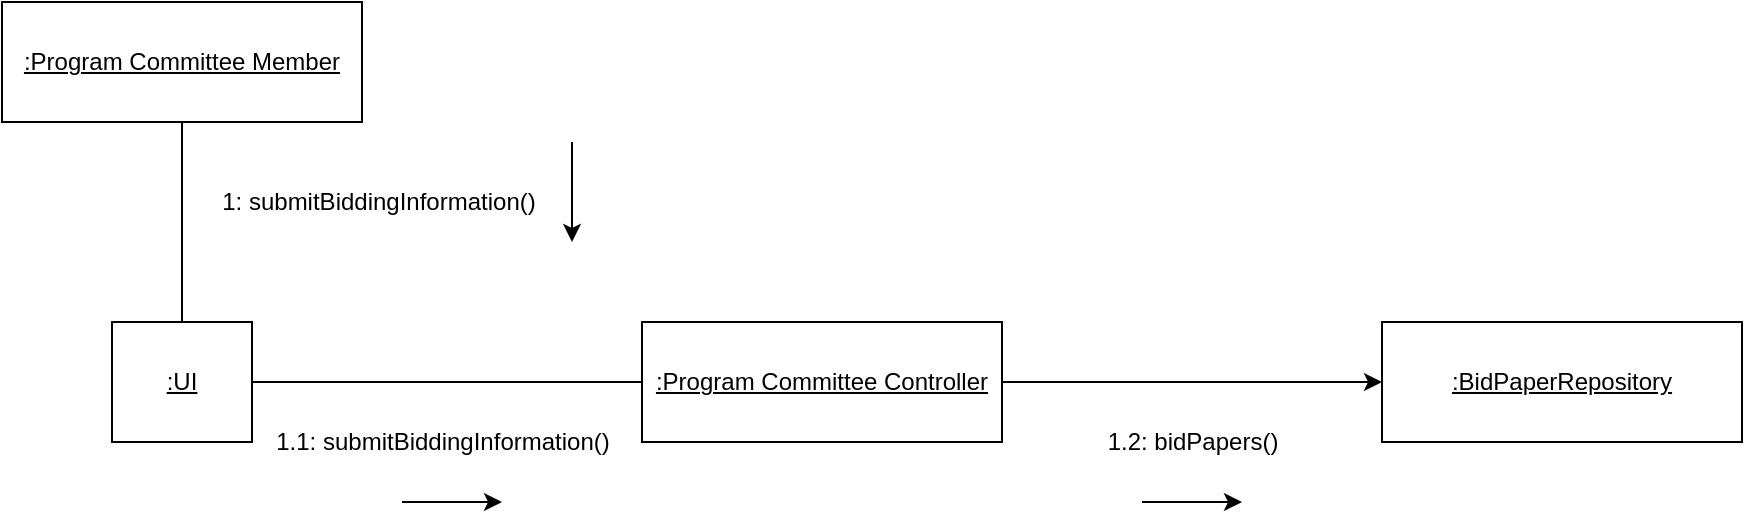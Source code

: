 <mxfile type="device" version="13.0.7"><diagram id="rJhCbBG4HU_iH8AlEkuA" name="Page-1"><mxGraphModel shadow="0" math="0" pageHeight="1100" pageWidth="850" pageScale="1" page="1" fold="1" arrows="1" connect="1" tooltips="1" guides="1" gridSize="10" dy="555" dx="979" grid="1"><root><mxCell id="0"/><mxCell id="1" parent="0"/><mxCell id="GY9ytHhYHc69CXpOPPQ4-1" value="&lt;u&gt;:Program Committee Member&lt;/u&gt;" parent="1" vertex="1" style="rounded=0;whiteSpace=wrap;html=1;"><mxGeometry as="geometry" height="60" width="180" y="470" x="120"/></mxCell><mxCell id="GY9ytHhYHc69CXpOPPQ4-2" value="&lt;u&gt;:UI&lt;/u&gt;" parent="1" vertex="1" style="rounded=0;whiteSpace=wrap;html=1;"><mxGeometry as="geometry" height="60" width="70" y="630" x="175"/></mxCell><mxCell id="GY9ytHhYHc69CXpOPPQ4-9" value="" parent="1" style="edgeStyle=orthogonalEdgeStyle;rounded=0;orthogonalLoop=1;jettySize=auto;html=1;" source="GY9ytHhYHc69CXpOPPQ4-4" target="GY9ytHhYHc69CXpOPPQ4-8" edge="1"><mxGeometry as="geometry" relative="1"/></mxCell><mxCell id="GY9ytHhYHc69CXpOPPQ4-4" value="&lt;u&gt;:Program Committee Controller&lt;/u&gt;" parent="1" vertex="1" style="rounded=0;whiteSpace=wrap;html=1;"><mxGeometry as="geometry" height="60" width="180" y="630" x="440"/></mxCell><mxCell id="GY9ytHhYHc69CXpOPPQ4-8" value="&lt;u&gt;:BidPaperRepository&lt;/u&gt;" parent="1" vertex="1" style="rounded=0;whiteSpace=wrap;html=1;"><mxGeometry as="geometry" height="60" width="180" y="630" x="810"/></mxCell><mxCell id="GY9ytHhYHc69CXpOPPQ4-10" value="1: submitBiddingInformation()" parent="1" vertex="1" style="text;html=1;align=center;verticalAlign=middle;resizable=0;points=[];autosize=1;"><mxGeometry as="geometry" height="20" width="170" y="560" x="223"/></mxCell><mxCell id="GY9ytHhYHc69CXpOPPQ4-11" value="" parent="1" style="edgeStyle=orthogonalEdgeStyle;rounded=0;orthogonalLoop=1;jettySize=auto;html=1;" edge="1"><mxGeometry as="geometry" relative="1"><mxPoint as="sourcePoint" y="540" x="405"/><mxPoint as="targetPoint" y="590" x="405"/></mxGeometry></mxCell><mxCell id="GY9ytHhYHc69CXpOPPQ4-12" value="" parent="1" style="endArrow=none;html=1;entryX=0.5;entryY=1;entryDx=0;entryDy=0;exitX=0.5;exitY=0;exitDx=0;exitDy=0;" source="GY9ytHhYHc69CXpOPPQ4-2" target="GY9ytHhYHc69CXpOPPQ4-1" edge="1"><mxGeometry as="geometry" height="50" width="50" relative="1"><mxPoint as="sourcePoint" y="610" x="160"/><mxPoint as="targetPoint" y="560" x="210"/></mxGeometry></mxCell><mxCell id="GY9ytHhYHc69CXpOPPQ4-13" value="1.1: submitBiddingInformation()" parent="1" vertex="1" style="text;html=1;align=center;verticalAlign=middle;resizable=0;points=[];autosize=1;"><mxGeometry as="geometry" height="20" width="180" y="680" x="250"/></mxCell><mxCell id="GY9ytHhYHc69CXpOPPQ4-14" value="" parent="1" style="edgeStyle=orthogonalEdgeStyle;rounded=0;orthogonalLoop=1;jettySize=auto;html=1;" edge="1"><mxGeometry as="geometry" relative="1"><mxPoint as="sourcePoint" y="720" x="320"/><mxPoint as="targetPoint" y="720" x="370"/></mxGeometry></mxCell><mxCell id="GY9ytHhYHc69CXpOPPQ4-15" value="" parent="1" style="endArrow=none;html=1;entryX=0;entryY=0.5;entryDx=0;entryDy=0;exitX=1;exitY=0.5;exitDx=0;exitDy=0;" source="GY9ytHhYHc69CXpOPPQ4-2" target="GY9ytHhYHc69CXpOPPQ4-4" edge="1"><mxGeometry as="geometry" height="50" width="50" relative="1"><mxPoint as="sourcePoint" y="690" x="310"/><mxPoint as="targetPoint" y="640" x="360"/></mxGeometry></mxCell><mxCell id="GY9ytHhYHc69CXpOPPQ4-16" value="1.2: bidPapers()" parent="1" vertex="1" style="text;html=1;align=center;verticalAlign=middle;resizable=0;points=[];autosize=1;"><mxGeometry as="geometry" height="20" width="100" y="680" x="665"/></mxCell><mxCell id="GY9ytHhYHc69CXpOPPQ4-18" value="" parent="1" style="edgeStyle=orthogonalEdgeStyle;rounded=0;orthogonalLoop=1;jettySize=auto;html=1;" edge="1"><mxGeometry as="geometry" relative="1"><mxPoint as="sourcePoint" y="720" x="690"/><mxPoint as="targetPoint" y="720" x="740"/></mxGeometry></mxCell></root></mxGraphModel></diagram></mxfile>
